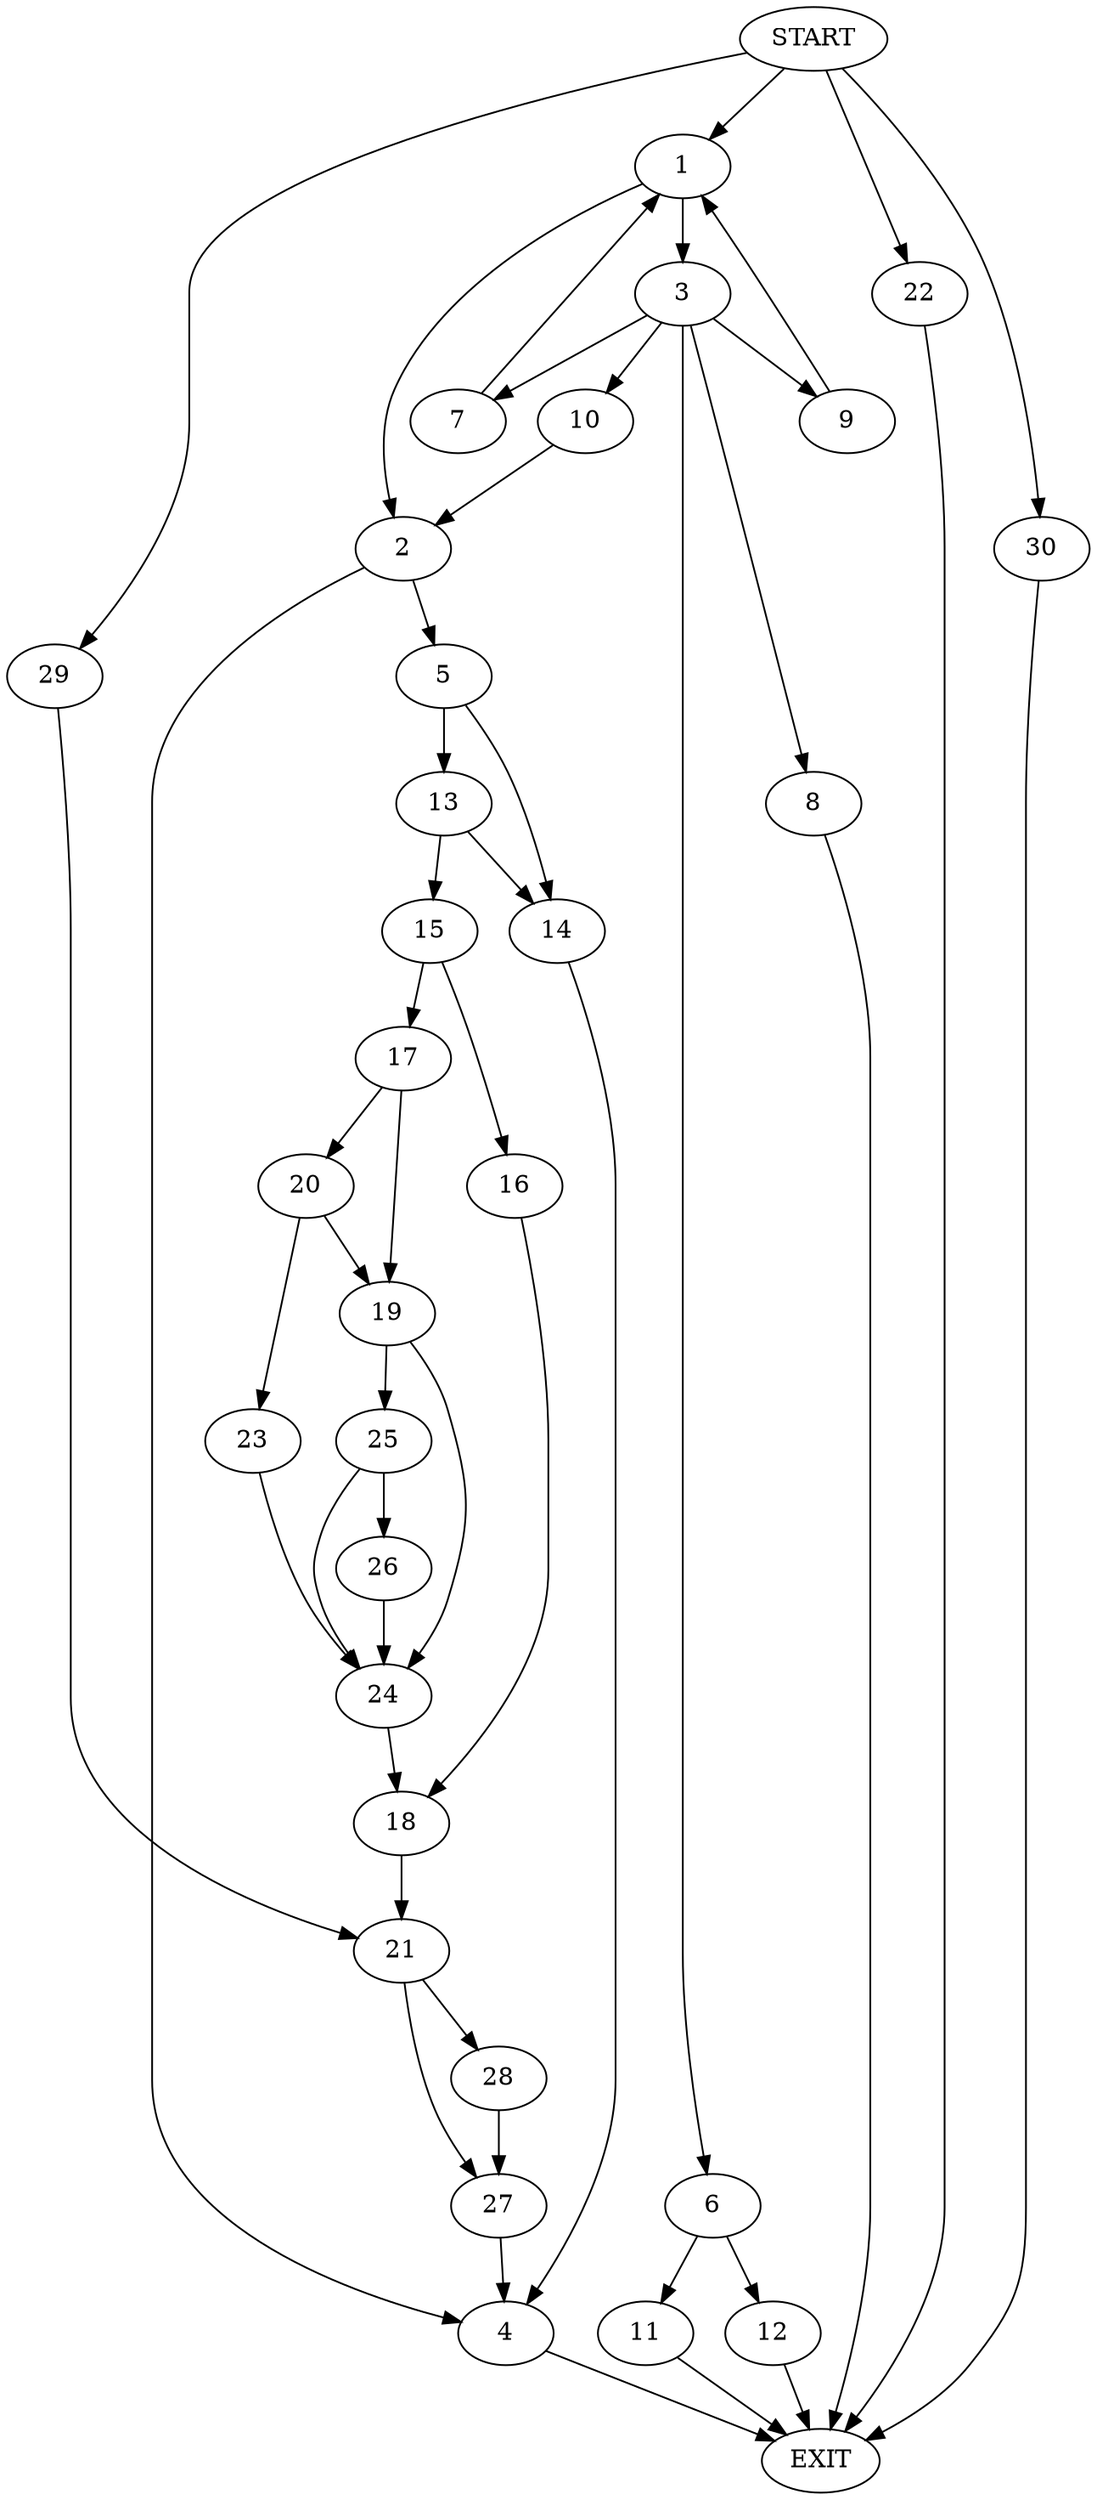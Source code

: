 digraph {
0 [label="START"]
31 [label="EXIT"]
0 -> 1
1 -> 2
1 -> 3
2 -> 4
2 -> 5
3 -> 6
3 -> 7
3 -> 8
3 -> 9
3 -> 10
10 -> 2
6 -> 11
6 -> 12
7 -> 1
8 -> 31
9 -> 1
12 -> 31
11 -> 31
5 -> 13
5 -> 14
4 -> 31
14 -> 4
13 -> 15
13 -> 14
15 -> 16
15 -> 17
16 -> 18
17 -> 19
17 -> 20
18 -> 21
0 -> 22
22 -> 31
20 -> 23
20 -> 19
19 -> 24
19 -> 25
23 -> 24
24 -> 18
25 -> 24
25 -> 26
26 -> 24
21 -> 27
21 -> 28
0 -> 29
29 -> 21
28 -> 27
27 -> 4
0 -> 30
30 -> 31
}
